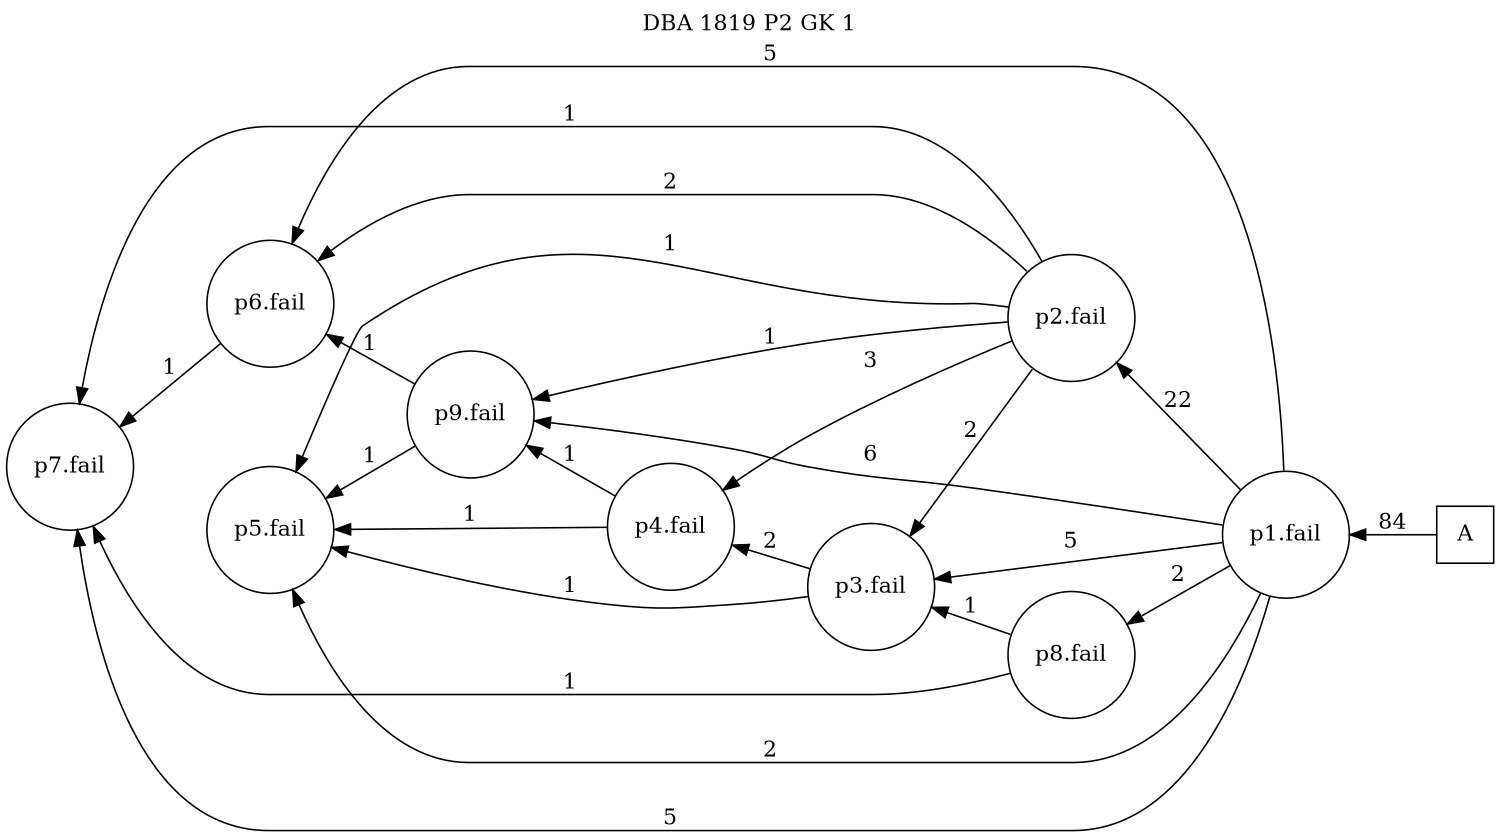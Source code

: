 digraph DBA_1819_P2_GK_1 {
labelloc="tl"
label= " DBA 1819 P2 GK 1 "
rankdir="RL";
graph [ size=" 10 , 10 !"]

"A" [shape="square" label="A"]
"p1.fail" [shape="circle" label="p1.fail"]
"p2.fail" [shape="circle" label="p2.fail"]
"p9.fail" [shape="circle" label="p9.fail"]
"p3.fail" [shape="circle" label="p3.fail"]
"p4.fail" [shape="circle" label="p4.fail"]
"p8.fail" [shape="circle" label="p8.fail"]
"p7.fail" [shape="circle" label="p7.fail"]
"p5.fail" [shape="circle" label="p5.fail"]
"p6.fail" [shape="circle" label="p6.fail"]
"A" -> "p1.fail" [ label=84]
"p1.fail" -> "p2.fail" [ label=22]
"p1.fail" -> "p9.fail" [ label=6]
"p1.fail" -> "p3.fail" [ label=5]
"p1.fail" -> "p8.fail" [ label=2]
"p1.fail" -> "p7.fail" [ label=5]
"p1.fail" -> "p5.fail" [ label=2]
"p1.fail" -> "p6.fail" [ label=5]
"p2.fail" -> "p9.fail" [ label=1]
"p2.fail" -> "p3.fail" [ label=2]
"p2.fail" -> "p4.fail" [ label=3]
"p2.fail" -> "p7.fail" [ label=1]
"p2.fail" -> "p5.fail" [ label=1]
"p2.fail" -> "p6.fail" [ label=2]
"p9.fail" -> "p5.fail" [ label=1]
"p9.fail" -> "p6.fail" [ label=1]
"p3.fail" -> "p4.fail" [ label=2]
"p3.fail" -> "p5.fail" [ label=1]
"p4.fail" -> "p9.fail" [ label=1]
"p4.fail" -> "p5.fail" [ label=1]
"p8.fail" -> "p3.fail" [ label=1]
"p8.fail" -> "p7.fail" [ label=1]
"p6.fail" -> "p7.fail" [ label=1]
}
